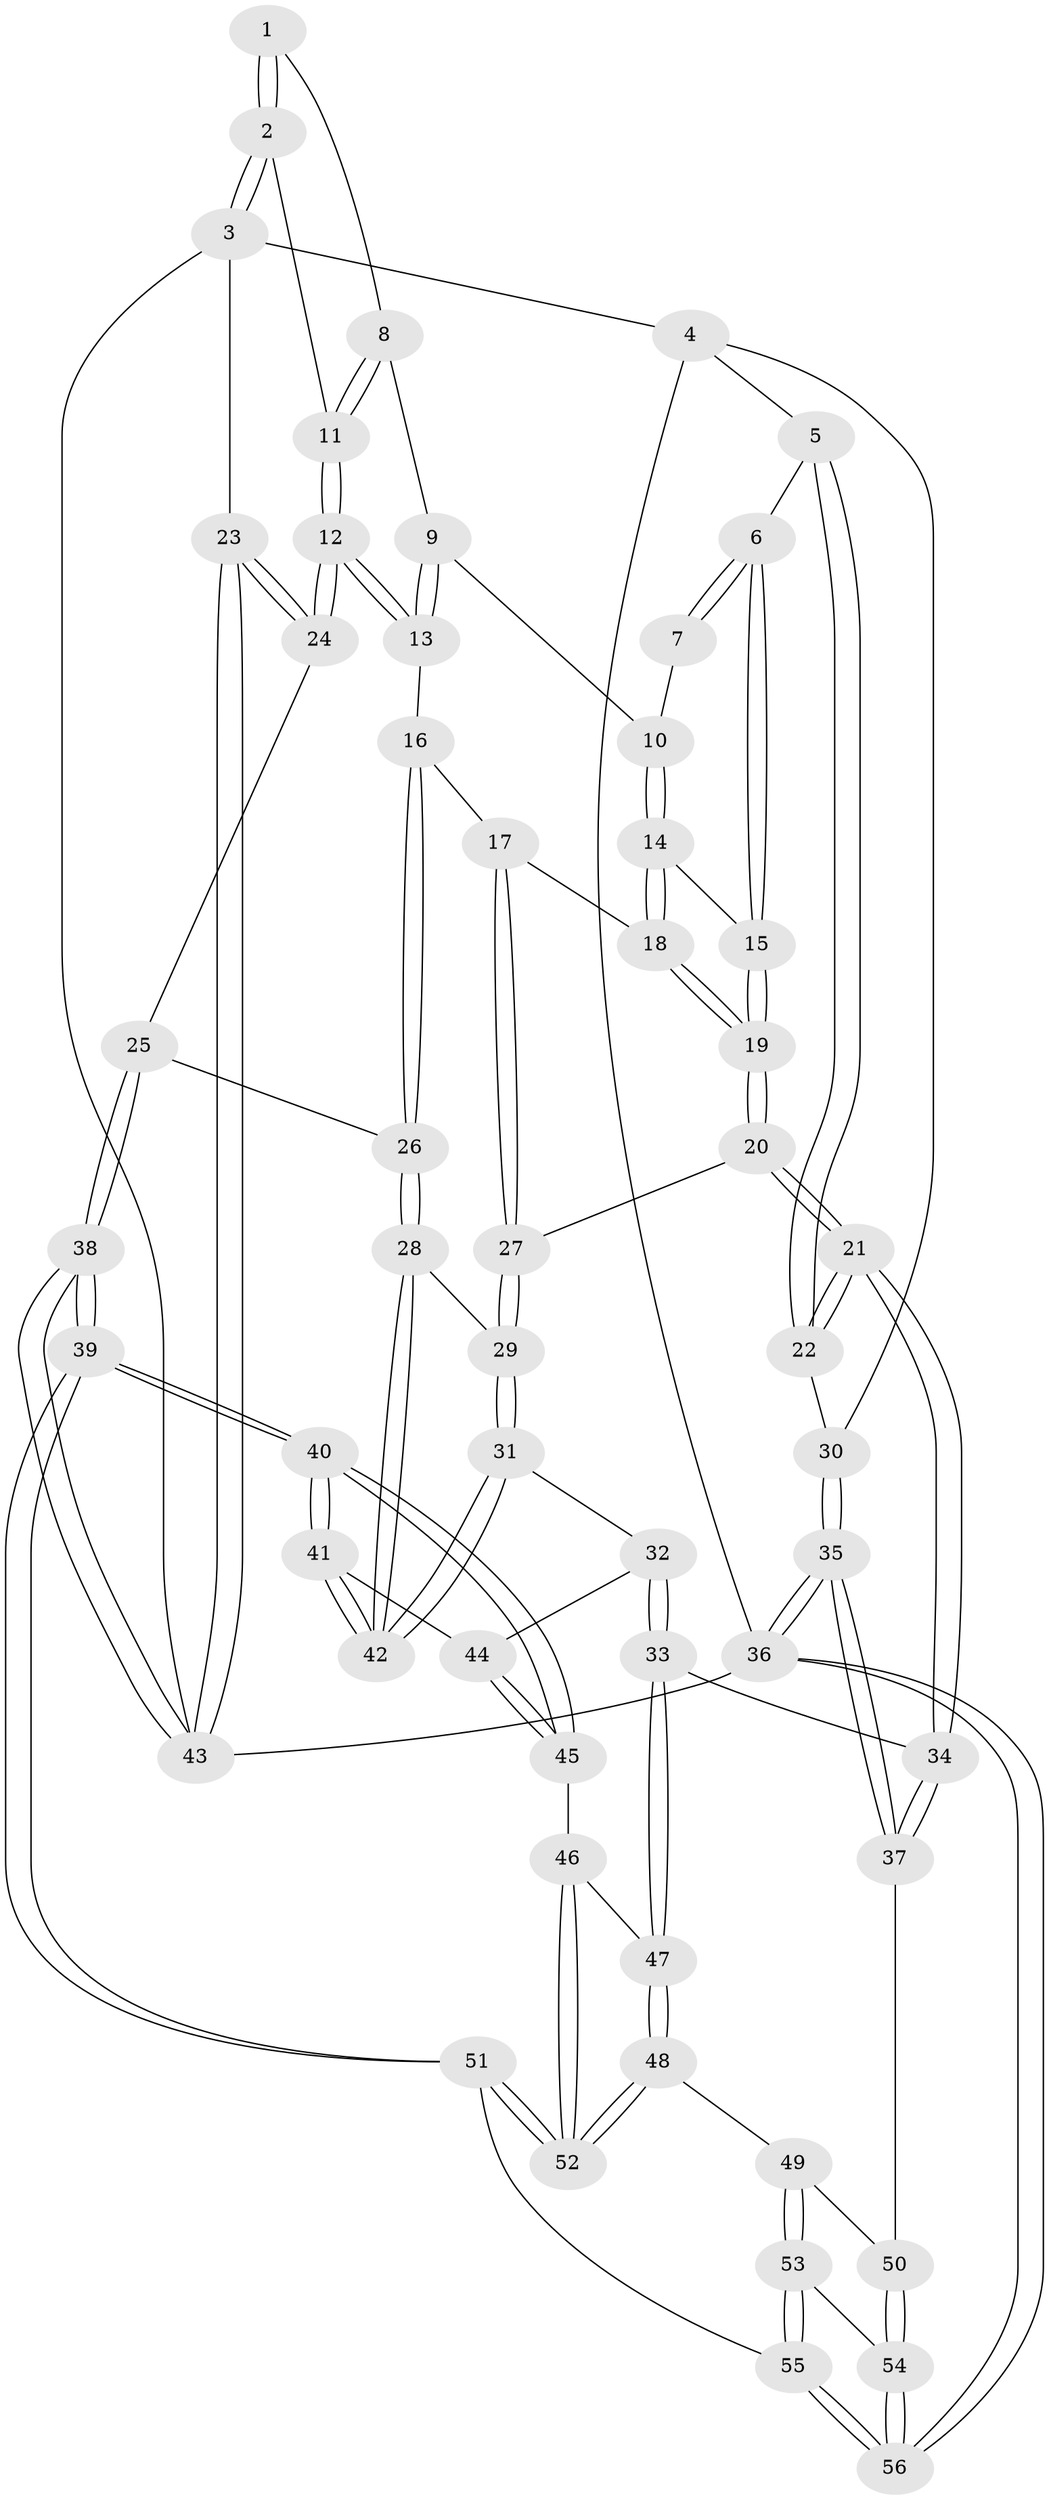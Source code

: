 // coarse degree distribution, {3: 0.1935483870967742, 4: 0.5806451612903226, 5: 0.1935483870967742, 6: 0.03225806451612903}
// Generated by graph-tools (version 1.1) at 2025/42/03/06/25 10:42:28]
// undirected, 56 vertices, 137 edges
graph export_dot {
graph [start="1"]
  node [color=gray90,style=filled];
  1 [pos="+0.7164848816486491+0"];
  2 [pos="+1+0"];
  3 [pos="+1+0"];
  4 [pos="+0+0"];
  5 [pos="+0.059306246009222935+0"];
  6 [pos="+0.10848197602173675+0"];
  7 [pos="+0.5265477022406133+0"];
  8 [pos="+0.7264463230763823+0.0591372330917391"];
  9 [pos="+0.6524057287652751+0.14783080911772523"];
  10 [pos="+0.5695132906916714+0.17835990940025837"];
  11 [pos="+0.8471231165775678+0.15609976238051843"];
  12 [pos="+0.9330076639373791+0.30470194855824306"];
  13 [pos="+0.7317846527807247+0.3018460948787542"];
  14 [pos="+0.5366378365238553+0.19631285041189803"];
  15 [pos="+0.22732890717256712+0.02736352134762773"];
  16 [pos="+0.6681222608915609+0.35214956686635734"];
  17 [pos="+0.5827249382272488+0.36875342363926755"];
  18 [pos="+0.5375664292120005+0.25572426399553955"];
  19 [pos="+0.2979464397014112+0.3799643127937945"];
  20 [pos="+0.2977672445072496+0.3855534754938022"];
  21 [pos="+0.22489434333823918+0.5048107388060447"];
  22 [pos="+0.12378017106932077+0.4431109997842134"];
  23 [pos="+1+0.3875837788790938"];
  24 [pos="+1+0.3794863149773096"];
  25 [pos="+0.8054133641472813+0.521379135203322"];
  26 [pos="+0.791893274386143+0.5243401275875944"];
  27 [pos="+0.5461077940436496+0.44550234586165166"];
  28 [pos="+0.7626749419300746+0.5409937769691974"];
  29 [pos="+0.559648804761833+0.5005905113888173"];
  30 [pos="+0+0.32520851339860385"];
  31 [pos="+0.5194286366862114+0.5929888980304436"];
  32 [pos="+0.506888144253762+0.6085536731222223"];
  33 [pos="+0.41404136079515763+0.6569705582378887"];
  34 [pos="+0.22500887093929567+0.5373528427098657"];
  35 [pos="+0+0.8383892527306908"];
  36 [pos="+0+1"];
  37 [pos="+0.021858128348722937+0.7665022488922264"];
  38 [pos="+1+1"];
  39 [pos="+1+1"];
  40 [pos="+0.7525928946459385+0.8589781226578721"];
  41 [pos="+0.7186074640837+0.7299946321807115"];
  42 [pos="+0.716708162096736+0.6623143015266623"];
  43 [pos="+1+1"];
  44 [pos="+0.5567758305954449+0.6673384703460015"];
  45 [pos="+0.6038079797420917+0.8046207119340026"];
  46 [pos="+0.4822741744501687+0.807862372809237"];
  47 [pos="+0.4117591876386117+0.7966092879971588"];
  48 [pos="+0.3921127914268562+0.8252524947773828"];
  49 [pos="+0.3678166908364856+0.8458959045438214"];
  50 [pos="+0.2597779776561953+0.8534056388458329"];
  51 [pos="+0.7493454392273928+1"];
  52 [pos="+0.679109880693024+1"];
  53 [pos="+0.3772538322469128+0.9237539944358907"];
  54 [pos="+0.23979265755866594+1"];
  55 [pos="+0.4491055244459317+1"];
  56 [pos="+0.1594418728656757+1"];
  1 -- 2;
  1 -- 2;
  1 -- 8;
  2 -- 3;
  2 -- 3;
  2 -- 11;
  3 -- 4;
  3 -- 23;
  3 -- 43;
  4 -- 5;
  4 -- 30;
  4 -- 36;
  5 -- 6;
  5 -- 22;
  5 -- 22;
  6 -- 7;
  6 -- 7;
  6 -- 15;
  6 -- 15;
  7 -- 10;
  8 -- 9;
  8 -- 11;
  8 -- 11;
  9 -- 10;
  9 -- 13;
  9 -- 13;
  10 -- 14;
  10 -- 14;
  11 -- 12;
  11 -- 12;
  12 -- 13;
  12 -- 13;
  12 -- 24;
  12 -- 24;
  13 -- 16;
  14 -- 15;
  14 -- 18;
  14 -- 18;
  15 -- 19;
  15 -- 19;
  16 -- 17;
  16 -- 26;
  16 -- 26;
  17 -- 18;
  17 -- 27;
  17 -- 27;
  18 -- 19;
  18 -- 19;
  19 -- 20;
  19 -- 20;
  20 -- 21;
  20 -- 21;
  20 -- 27;
  21 -- 22;
  21 -- 22;
  21 -- 34;
  21 -- 34;
  22 -- 30;
  23 -- 24;
  23 -- 24;
  23 -- 43;
  23 -- 43;
  24 -- 25;
  25 -- 26;
  25 -- 38;
  25 -- 38;
  26 -- 28;
  26 -- 28;
  27 -- 29;
  27 -- 29;
  28 -- 29;
  28 -- 42;
  28 -- 42;
  29 -- 31;
  29 -- 31;
  30 -- 35;
  30 -- 35;
  31 -- 32;
  31 -- 42;
  31 -- 42;
  32 -- 33;
  32 -- 33;
  32 -- 44;
  33 -- 34;
  33 -- 47;
  33 -- 47;
  34 -- 37;
  34 -- 37;
  35 -- 36;
  35 -- 36;
  35 -- 37;
  35 -- 37;
  36 -- 56;
  36 -- 56;
  36 -- 43;
  37 -- 50;
  38 -- 39;
  38 -- 39;
  38 -- 43;
  38 -- 43;
  39 -- 40;
  39 -- 40;
  39 -- 51;
  39 -- 51;
  40 -- 41;
  40 -- 41;
  40 -- 45;
  40 -- 45;
  41 -- 42;
  41 -- 42;
  41 -- 44;
  44 -- 45;
  44 -- 45;
  45 -- 46;
  46 -- 47;
  46 -- 52;
  46 -- 52;
  47 -- 48;
  47 -- 48;
  48 -- 49;
  48 -- 52;
  48 -- 52;
  49 -- 50;
  49 -- 53;
  49 -- 53;
  50 -- 54;
  50 -- 54;
  51 -- 52;
  51 -- 52;
  51 -- 55;
  53 -- 54;
  53 -- 55;
  53 -- 55;
  54 -- 56;
  54 -- 56;
  55 -- 56;
  55 -- 56;
}
